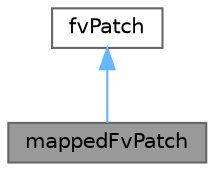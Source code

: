 digraph "mappedFvPatch"
{
 // LATEX_PDF_SIZE
  bgcolor="transparent";
  edge [fontname=Helvetica,fontsize=10,labelfontname=Helvetica,labelfontsize=10];
  node [fontname=Helvetica,fontsize=10,shape=box,height=0.2,width=0.4];
  Node1 [id="Node000001",label="mappedFvPatch",height=0.2,width=0.4,color="gray40", fillcolor="grey60", style="filled", fontcolor="black",tooltip="Foam::mappedFvPatch."];
  Node2 -> Node1 [id="edge1_Node000001_Node000002",dir="back",color="steelblue1",style="solid",tooltip=" "];
  Node2 [id="Node000002",label="fvPatch",height=0.2,width=0.4,color="gray40", fillcolor="white", style="filled",URL="$classFoam_1_1fvPatch.html",tooltip="A finiteVolume patch using a polyPatch and a fvBoundaryMesh."];
}
